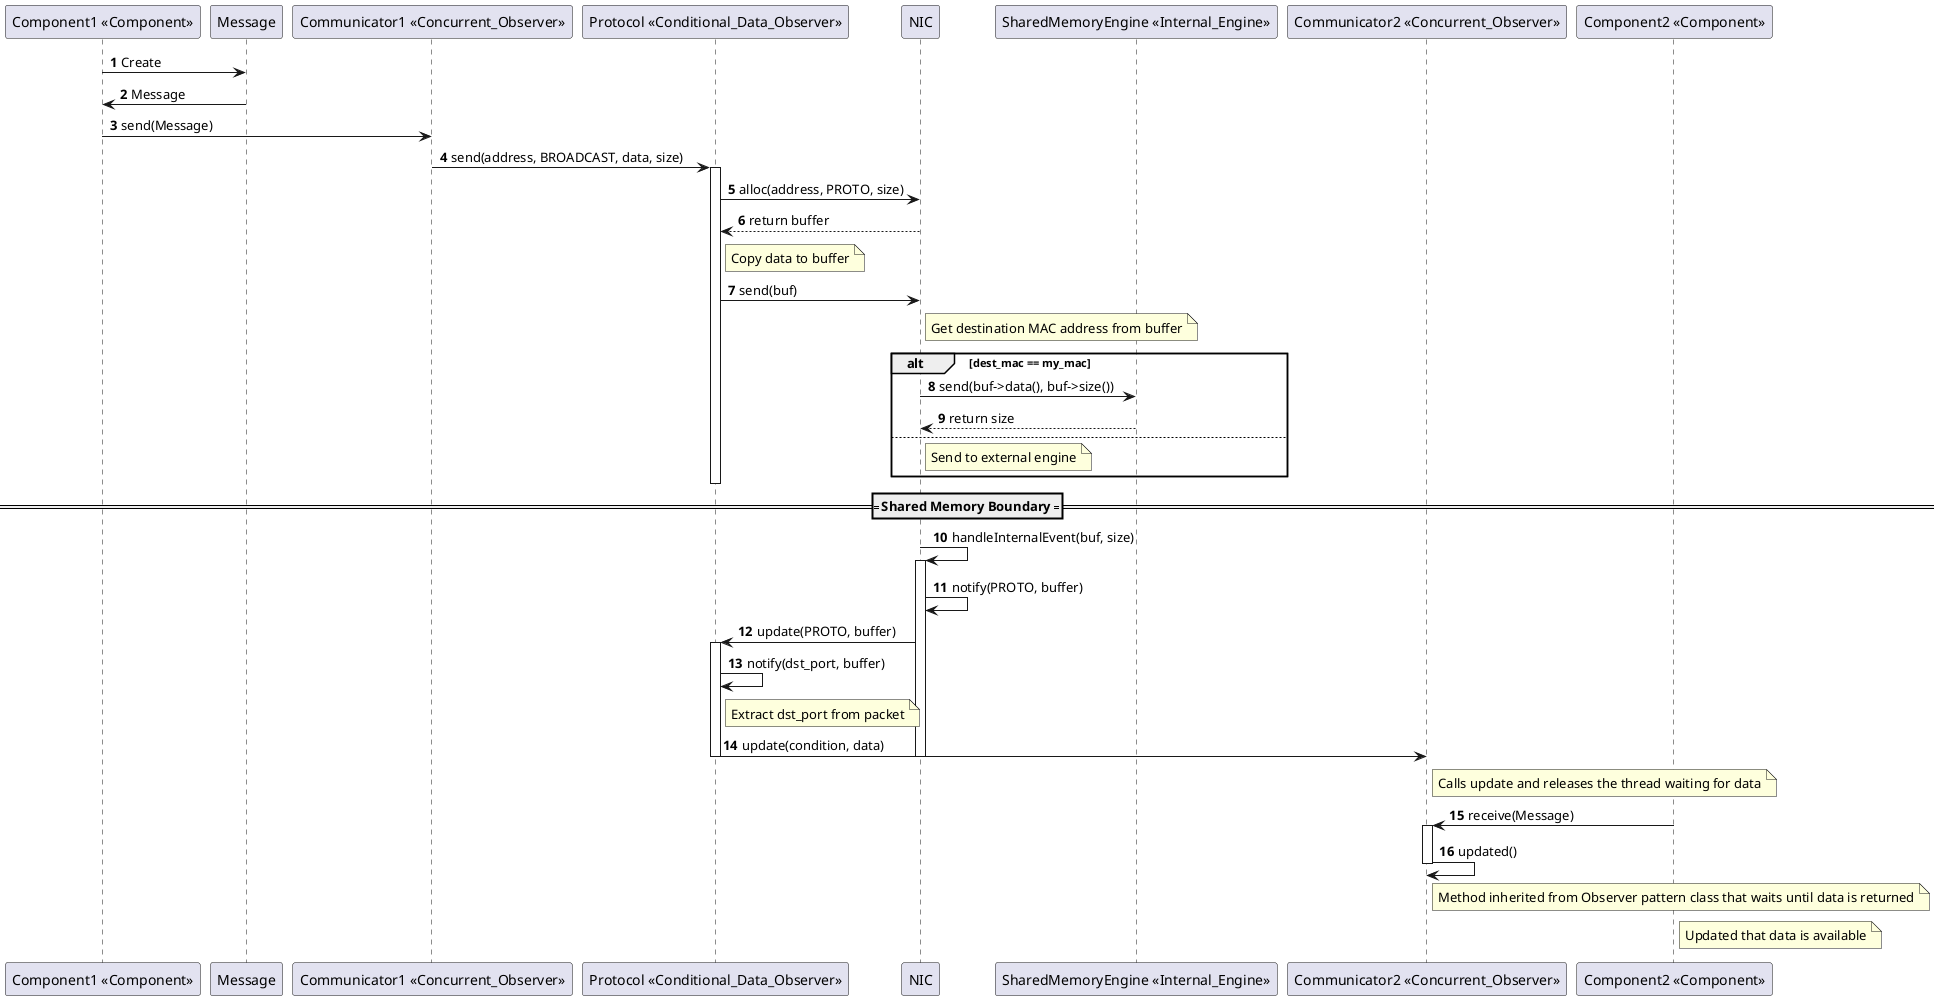@startuml 01-system_sequence_shared_memory_engine_communication_diagram

' Process flow
participant "Component1 <<Component>>" as Component1
participant "Message" as Message
participant "Communicator1 <<Concurrent_Observer>>" as Communicator1
participant "Protocol <<Conditional_Data_Observer>>" as Protocol
participant "NIC" as NIC
participant "SharedMemoryEngine <<Internal_Engine>>" as SharedMemoryEngine
participant "Communicator2 <<Concurrent_Observer>>" as Communicator2
participant "Component2 <<Component>>" as Component2

autonumber
Component1 -> Message: Create
Message -> Component1: Message
Component1 -> Communicator1: send(Message)
Communicator1 -> Protocol: send(address, BROADCAST, data, size)
activate Protocol
Protocol -> NIC: alloc(address, PROTO, size)
NIC --> Protocol: return buffer
note right of Protocol: Copy data to buffer
Protocol -> NIC: send(buf)
note right of NIC: Get destination MAC address from buffer
alt dest_mac == my_mac 
    NIC -> SharedMemoryEngine: send(buf->data(), buf->size())
    SharedMemoryEngine --> NIC: return size
else
    note right of NIC: Send to external engine
end
deactivate Protocol

==== Shared Memory Boundary ====

' Process2 receives data via shared memory
NIC -> NIC: handleInternalEvent(buf, size)
activate NIC
NIC -> NIC: notify(PROTO, buffer)
NIC -> Protocol: update(PROTO, buffer)
activate Protocol
Protocol -> Protocol: notify(dst_port, buffer)
note right of Protocol: Extract dst_port from packet
Protocol -> Communicator2: update(condition, data)
note right of Communicator2: Calls update and releases the thread waiting for data
deactivate Protocol
deactivate NIC

Component2 -> Communicator2: receive(Message)
activate Communicator2
Communicator2 -> Communicator2: updated()
note right of Communicator2: Method inherited from Observer pattern class that waits until data is returned
deactivate Communicator2
note right of Component2: Updated that data is available

@enduml 